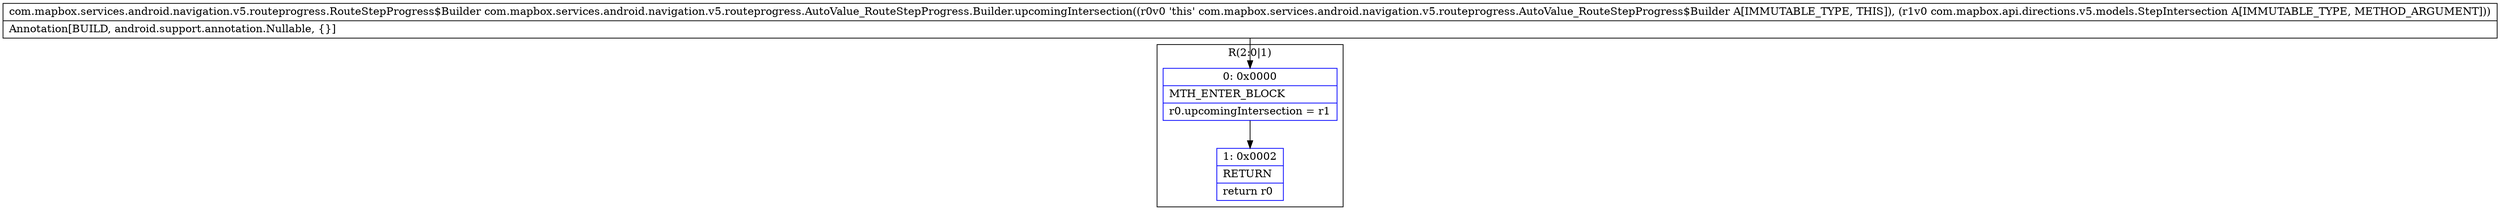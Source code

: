 digraph "CFG forcom.mapbox.services.android.navigation.v5.routeprogress.AutoValue_RouteStepProgress.Builder.upcomingIntersection(Lcom\/mapbox\/api\/directions\/v5\/models\/StepIntersection;)Lcom\/mapbox\/services\/android\/navigation\/v5\/routeprogress\/RouteStepProgress$Builder;" {
subgraph cluster_Region_1902734196 {
label = "R(2:0|1)";
node [shape=record,color=blue];
Node_0 [shape=record,label="{0\:\ 0x0000|MTH_ENTER_BLOCK\l|r0.upcomingIntersection = r1\l}"];
Node_1 [shape=record,label="{1\:\ 0x0002|RETURN\l|return r0\l}"];
}
MethodNode[shape=record,label="{com.mapbox.services.android.navigation.v5.routeprogress.RouteStepProgress$Builder com.mapbox.services.android.navigation.v5.routeprogress.AutoValue_RouteStepProgress.Builder.upcomingIntersection((r0v0 'this' com.mapbox.services.android.navigation.v5.routeprogress.AutoValue_RouteStepProgress$Builder A[IMMUTABLE_TYPE, THIS]), (r1v0 com.mapbox.api.directions.v5.models.StepIntersection A[IMMUTABLE_TYPE, METHOD_ARGUMENT]))  | Annotation[BUILD, android.support.annotation.Nullable, \{\}]\l}"];
MethodNode -> Node_0;
Node_0 -> Node_1;
}

